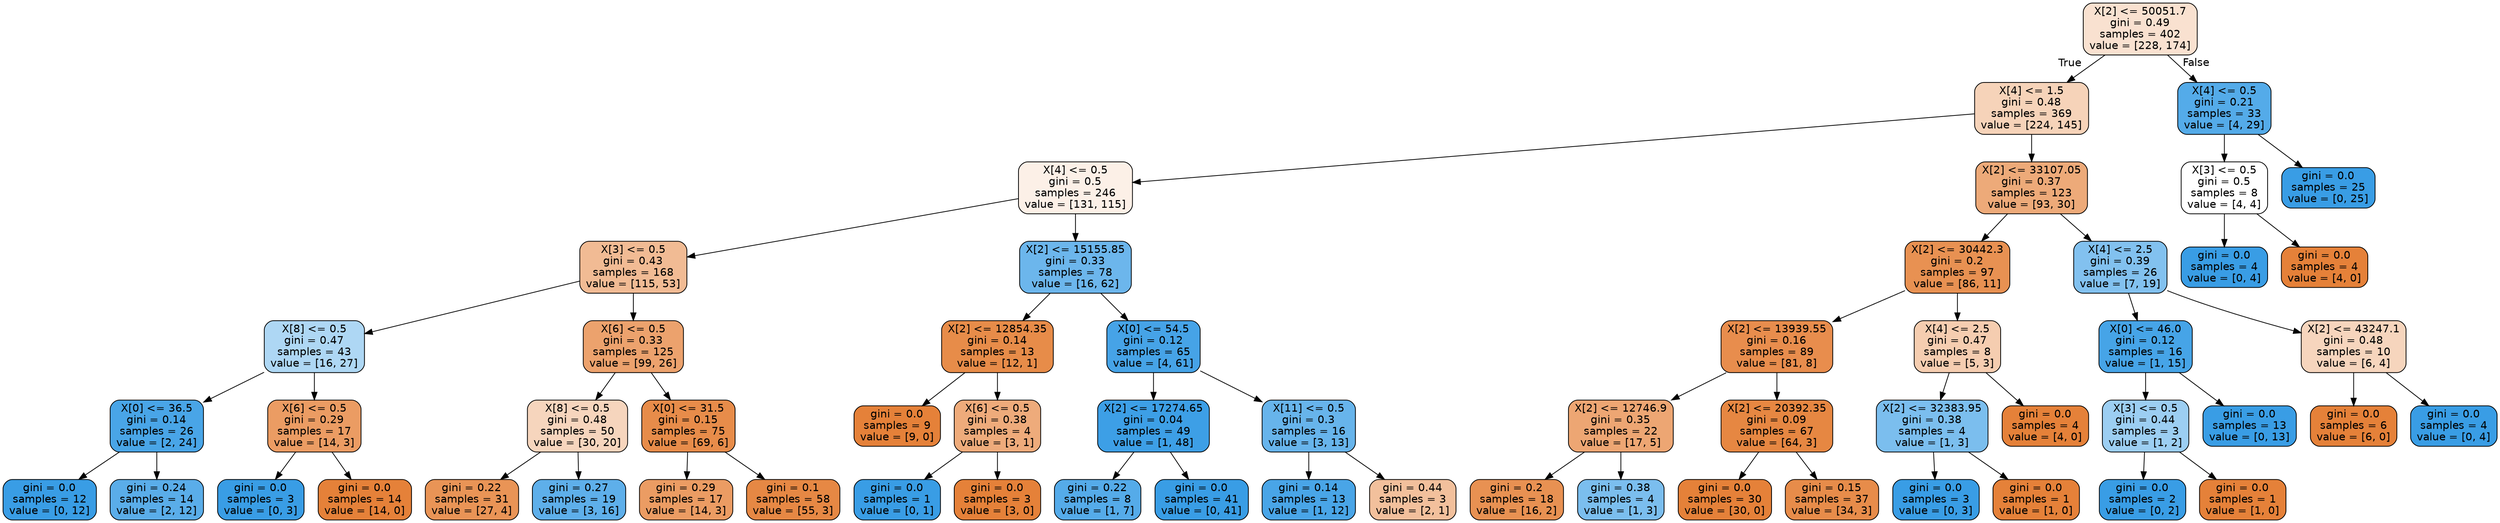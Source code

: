 digraph Tree {
node [shape=box, style="filled, rounded", color="black", fontname=helvetica] ;
edge [fontname=helvetica] ;
0 [label="X[2] <= 50051.7\ngini = 0.49\nsamples = 402\nvalue = [228, 174]", fillcolor="#f9e1d0"] ;
1 [label="X[4] <= 1.5\ngini = 0.48\nsamples = 369\nvalue = [224, 145]", fillcolor="#f6d3b9"] ;
0 -> 1 [labeldistance=2.5, labelangle=45, headlabel="True"] ;
2 [label="X[4] <= 0.5\ngini = 0.5\nsamples = 246\nvalue = [131, 115]", fillcolor="#fcf0e7"] ;
1 -> 2 ;
3 [label="X[3] <= 0.5\ngini = 0.43\nsamples = 168\nvalue = [115, 53]", fillcolor="#f1bb94"] ;
2 -> 3 ;
4 [label="X[8] <= 0.5\ngini = 0.47\nsamples = 43\nvalue = [16, 27]", fillcolor="#aed7f4"] ;
3 -> 4 ;
5 [label="X[0] <= 36.5\ngini = 0.14\nsamples = 26\nvalue = [2, 24]", fillcolor="#49a5e7"] ;
4 -> 5 ;
6 [label="gini = 0.0\nsamples = 12\nvalue = [0, 12]", fillcolor="#399de5"] ;
5 -> 6 ;
7 [label="gini = 0.24\nsamples = 14\nvalue = [2, 12]", fillcolor="#5aade9"] ;
5 -> 7 ;
8 [label="X[6] <= 0.5\ngini = 0.29\nsamples = 17\nvalue = [14, 3]", fillcolor="#eb9c63"] ;
4 -> 8 ;
9 [label="gini = 0.0\nsamples = 3\nvalue = [0, 3]", fillcolor="#399de5"] ;
8 -> 9 ;
10 [label="gini = 0.0\nsamples = 14\nvalue = [14, 0]", fillcolor="#e58139"] ;
8 -> 10 ;
11 [label="X[6] <= 0.5\ngini = 0.33\nsamples = 125\nvalue = [99, 26]", fillcolor="#eca26d"] ;
3 -> 11 ;
12 [label="X[8] <= 0.5\ngini = 0.48\nsamples = 50\nvalue = [30, 20]", fillcolor="#f6d5bd"] ;
11 -> 12 ;
13 [label="gini = 0.22\nsamples = 31\nvalue = [27, 4]", fillcolor="#e99456"] ;
12 -> 13 ;
14 [label="gini = 0.27\nsamples = 19\nvalue = [3, 16]", fillcolor="#5eafea"] ;
12 -> 14 ;
15 [label="X[0] <= 31.5\ngini = 0.15\nsamples = 75\nvalue = [69, 6]", fillcolor="#e78c4a"] ;
11 -> 15 ;
16 [label="gini = 0.29\nsamples = 17\nvalue = [14, 3]", fillcolor="#eb9c63"] ;
15 -> 16 ;
17 [label="gini = 0.1\nsamples = 58\nvalue = [55, 3]", fillcolor="#e68844"] ;
15 -> 17 ;
18 [label="X[2] <= 15155.85\ngini = 0.33\nsamples = 78\nvalue = [16, 62]", fillcolor="#6cb6ec"] ;
2 -> 18 ;
19 [label="X[2] <= 12854.35\ngini = 0.14\nsamples = 13\nvalue = [12, 1]", fillcolor="#e78c49"] ;
18 -> 19 ;
20 [label="gini = 0.0\nsamples = 9\nvalue = [9, 0]", fillcolor="#e58139"] ;
19 -> 20 ;
21 [label="X[6] <= 0.5\ngini = 0.38\nsamples = 4\nvalue = [3, 1]", fillcolor="#eeab7b"] ;
19 -> 21 ;
22 [label="gini = 0.0\nsamples = 1\nvalue = [0, 1]", fillcolor="#399de5"] ;
21 -> 22 ;
23 [label="gini = 0.0\nsamples = 3\nvalue = [3, 0]", fillcolor="#e58139"] ;
21 -> 23 ;
24 [label="X[0] <= 54.5\ngini = 0.12\nsamples = 65\nvalue = [4, 61]", fillcolor="#46a3e7"] ;
18 -> 24 ;
25 [label="X[2] <= 17274.65\ngini = 0.04\nsamples = 49\nvalue = [1, 48]", fillcolor="#3d9fe6"] ;
24 -> 25 ;
26 [label="gini = 0.22\nsamples = 8\nvalue = [1, 7]", fillcolor="#55abe9"] ;
25 -> 26 ;
27 [label="gini = 0.0\nsamples = 41\nvalue = [0, 41]", fillcolor="#399de5"] ;
25 -> 27 ;
28 [label="X[11] <= 0.5\ngini = 0.3\nsamples = 16\nvalue = [3, 13]", fillcolor="#67b4eb"] ;
24 -> 28 ;
29 [label="gini = 0.14\nsamples = 13\nvalue = [1, 12]", fillcolor="#49a5e7"] ;
28 -> 29 ;
30 [label="gini = 0.44\nsamples = 3\nvalue = [2, 1]", fillcolor="#f2c09c"] ;
28 -> 30 ;
31 [label="X[2] <= 33107.05\ngini = 0.37\nsamples = 123\nvalue = [93, 30]", fillcolor="#edaa79"] ;
1 -> 31 ;
32 [label="X[2] <= 30442.3\ngini = 0.2\nsamples = 97\nvalue = [86, 11]", fillcolor="#e89152"] ;
31 -> 32 ;
33 [label="X[2] <= 13939.55\ngini = 0.16\nsamples = 89\nvalue = [81, 8]", fillcolor="#e88d4d"] ;
32 -> 33 ;
34 [label="X[2] <= 12746.9\ngini = 0.35\nsamples = 22\nvalue = [17, 5]", fillcolor="#eda673"] ;
33 -> 34 ;
35 [label="gini = 0.2\nsamples = 18\nvalue = [16, 2]", fillcolor="#e89152"] ;
34 -> 35 ;
36 [label="gini = 0.38\nsamples = 4\nvalue = [1, 3]", fillcolor="#7bbeee"] ;
34 -> 36 ;
37 [label="X[2] <= 20392.35\ngini = 0.09\nsamples = 67\nvalue = [64, 3]", fillcolor="#e68742"] ;
33 -> 37 ;
38 [label="gini = 0.0\nsamples = 30\nvalue = [30, 0]", fillcolor="#e58139"] ;
37 -> 38 ;
39 [label="gini = 0.15\nsamples = 37\nvalue = [34, 3]", fillcolor="#e78c4a"] ;
37 -> 39 ;
40 [label="X[4] <= 2.5\ngini = 0.47\nsamples = 8\nvalue = [5, 3]", fillcolor="#f5cdb0"] ;
32 -> 40 ;
41 [label="X[2] <= 32383.95\ngini = 0.38\nsamples = 4\nvalue = [1, 3]", fillcolor="#7bbeee"] ;
40 -> 41 ;
42 [label="gini = 0.0\nsamples = 3\nvalue = [0, 3]", fillcolor="#399de5"] ;
41 -> 42 ;
43 [label="gini = 0.0\nsamples = 1\nvalue = [1, 0]", fillcolor="#e58139"] ;
41 -> 43 ;
44 [label="gini = 0.0\nsamples = 4\nvalue = [4, 0]", fillcolor="#e58139"] ;
40 -> 44 ;
45 [label="X[4] <= 2.5\ngini = 0.39\nsamples = 26\nvalue = [7, 19]", fillcolor="#82c1ef"] ;
31 -> 45 ;
46 [label="X[0] <= 46.0\ngini = 0.12\nsamples = 16\nvalue = [1, 15]", fillcolor="#46a4e7"] ;
45 -> 46 ;
47 [label="X[3] <= 0.5\ngini = 0.44\nsamples = 3\nvalue = [1, 2]", fillcolor="#9ccef2"] ;
46 -> 47 ;
48 [label="gini = 0.0\nsamples = 2\nvalue = [0, 2]", fillcolor="#399de5"] ;
47 -> 48 ;
49 [label="gini = 0.0\nsamples = 1\nvalue = [1, 0]", fillcolor="#e58139"] ;
47 -> 49 ;
50 [label="gini = 0.0\nsamples = 13\nvalue = [0, 13]", fillcolor="#399de5"] ;
46 -> 50 ;
51 [label="X[2] <= 43247.1\ngini = 0.48\nsamples = 10\nvalue = [6, 4]", fillcolor="#f6d5bd"] ;
45 -> 51 ;
52 [label="gini = 0.0\nsamples = 6\nvalue = [6, 0]", fillcolor="#e58139"] ;
51 -> 52 ;
53 [label="gini = 0.0\nsamples = 4\nvalue = [0, 4]", fillcolor="#399de5"] ;
51 -> 53 ;
54 [label="X[4] <= 0.5\ngini = 0.21\nsamples = 33\nvalue = [4, 29]", fillcolor="#54abe9"] ;
0 -> 54 [labeldistance=2.5, labelangle=-45, headlabel="False"] ;
55 [label="X[3] <= 0.5\ngini = 0.5\nsamples = 8\nvalue = [4, 4]", fillcolor="#ffffff"] ;
54 -> 55 ;
56 [label="gini = 0.0\nsamples = 4\nvalue = [0, 4]", fillcolor="#399de5"] ;
55 -> 56 ;
57 [label="gini = 0.0\nsamples = 4\nvalue = [4, 0]", fillcolor="#e58139"] ;
55 -> 57 ;
58 [label="gini = 0.0\nsamples = 25\nvalue = [0, 25]", fillcolor="#399de5"] ;
54 -> 58 ;
}